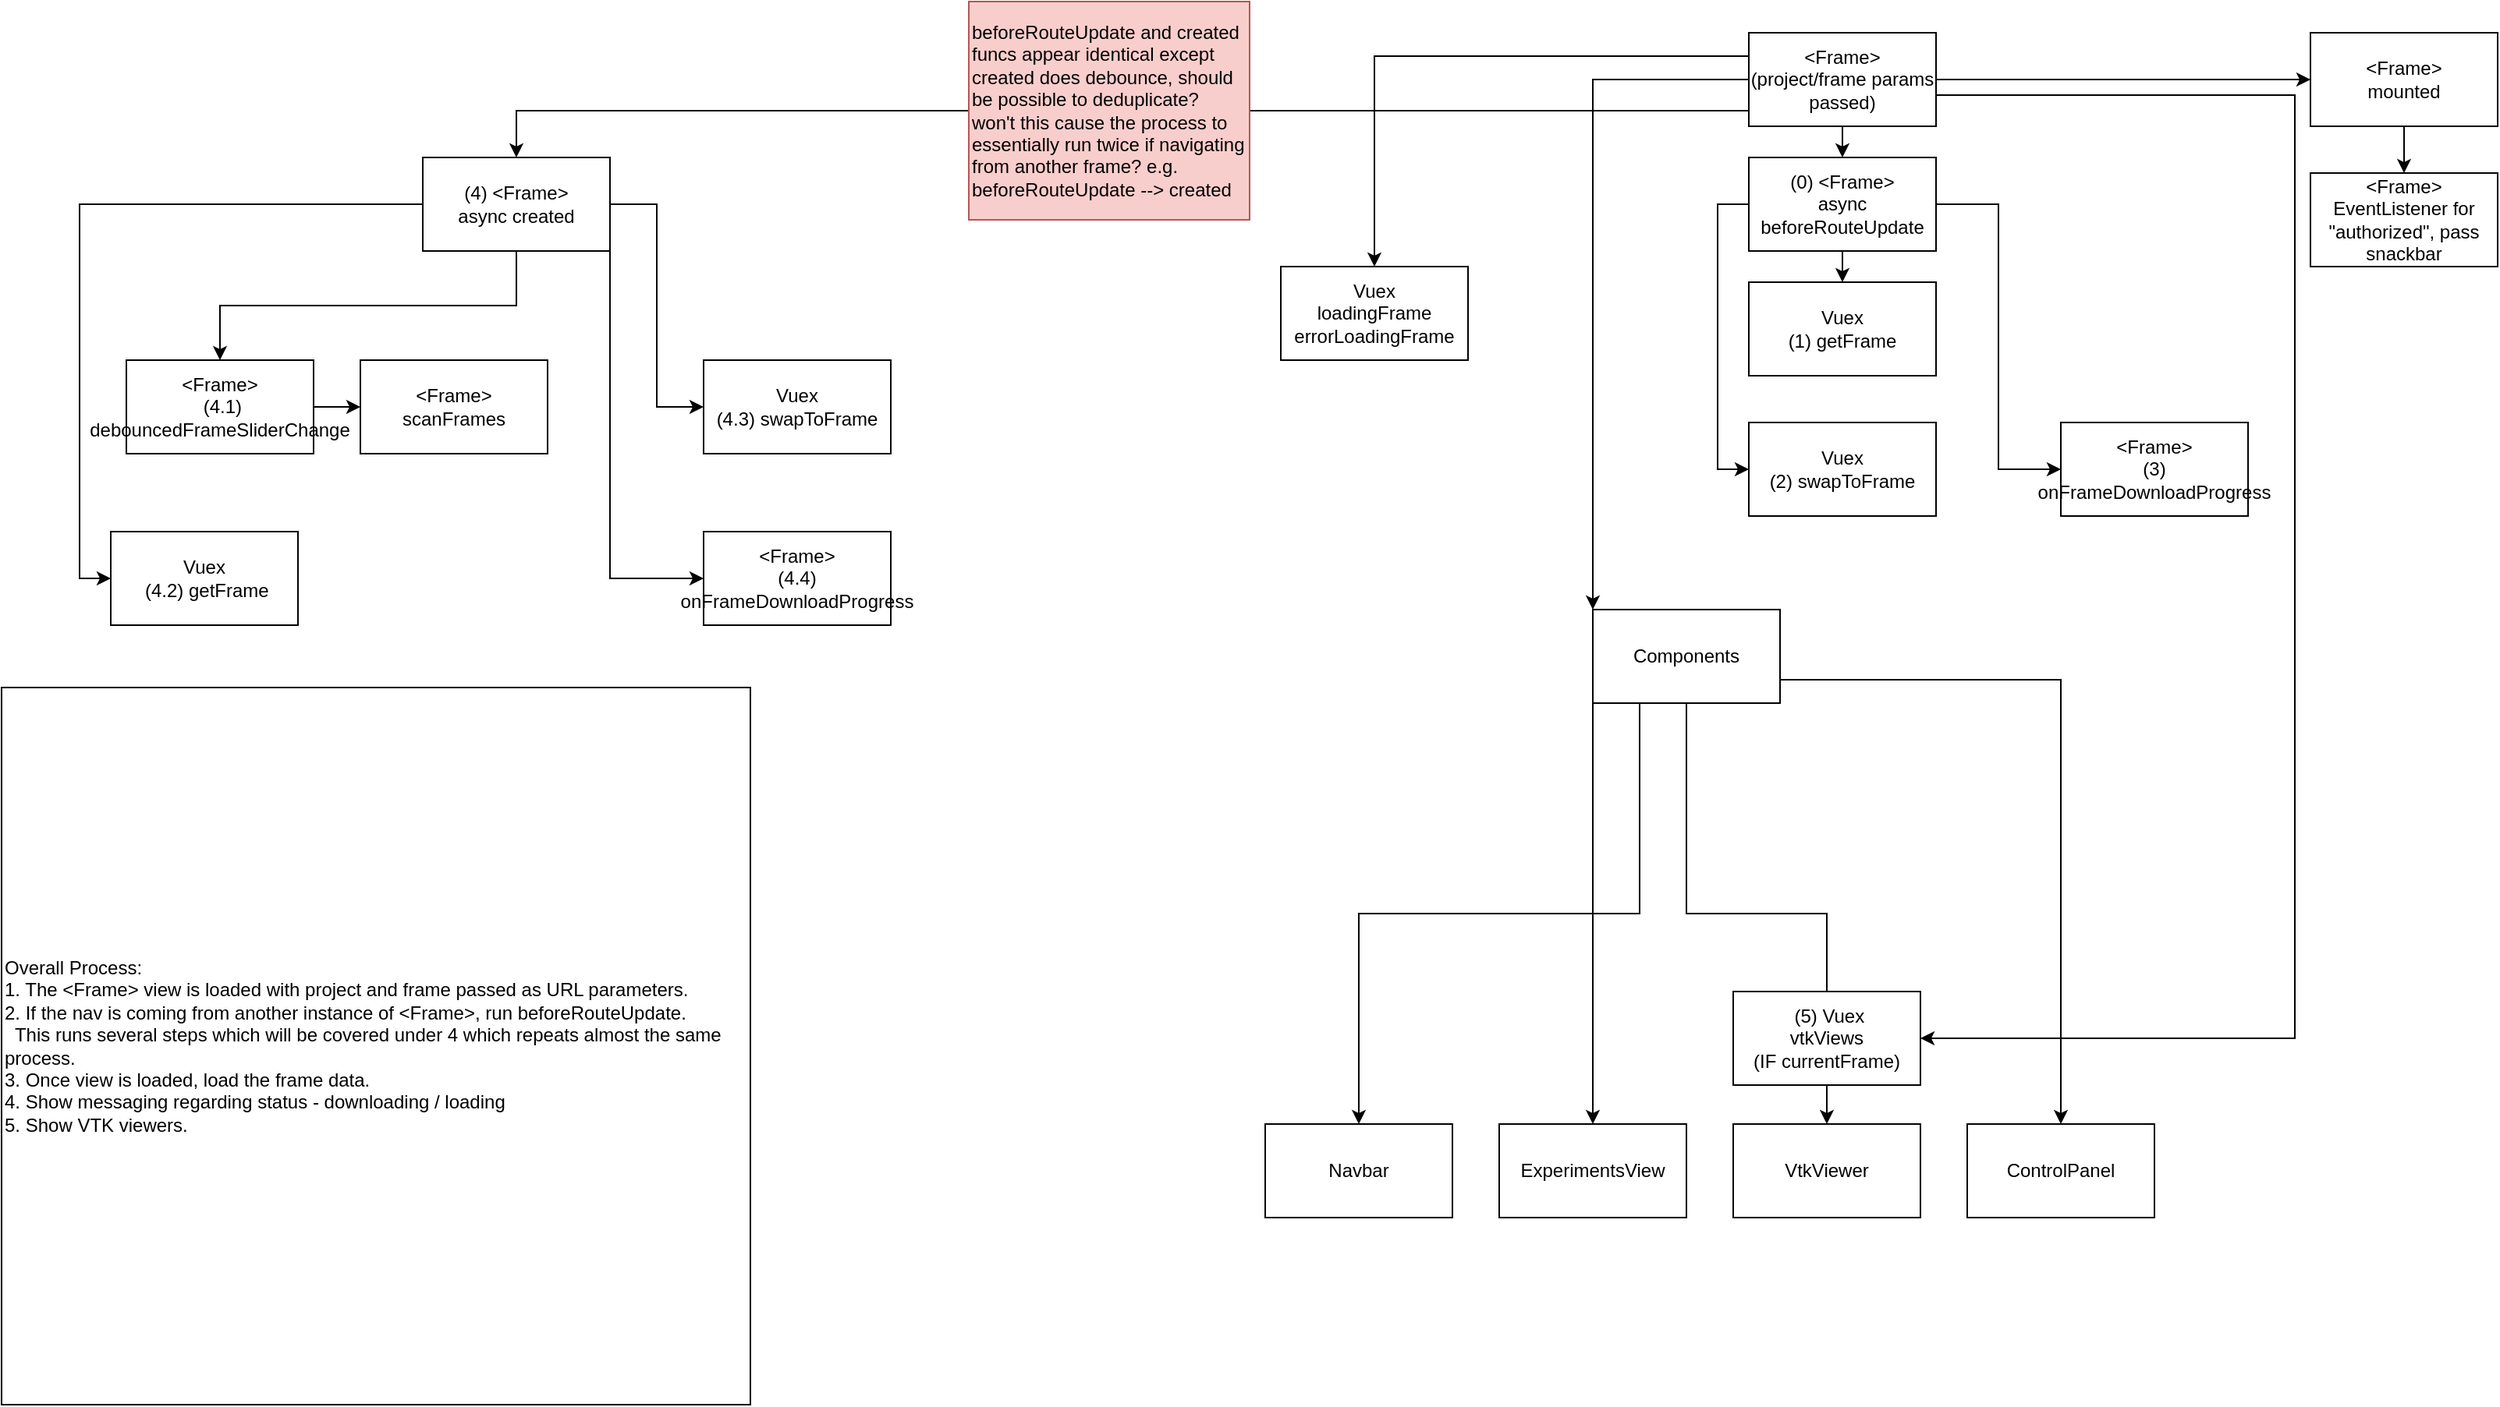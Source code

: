 <mxfile version="20.3.0" type="device"><diagram id="Zu9LS0vWhlp2e1zMZUDX" name="Page-1"><mxGraphModel dx="2272" dy="865" grid="1" gridSize="10" guides="1" tooltips="1" connect="1" arrows="1" fold="1" page="1" pageScale="1" pageWidth="850" pageHeight="1100" math="0" shadow="0"><root><mxCell id="0"/><mxCell id="1" parent="0"/><mxCell id="X2EryYnfvVqInh5DNxk--41" style="edgeStyle=orthogonalEdgeStyle;rounded=0;orthogonalLoop=1;jettySize=auto;html=1;exitX=0.5;exitY=1;exitDx=0;exitDy=0;entryX=0.5;entryY=0;entryDx=0;entryDy=0;" edge="1" parent="1" source="X2EryYnfvVqInh5DNxk--33" target="X2EryYnfvVqInh5DNxk--36"><mxGeometry relative="1" as="geometry"/></mxCell><mxCell id="X2EryYnfvVqInh5DNxk--4" style="edgeStyle=orthogonalEdgeStyle;rounded=0;orthogonalLoop=1;jettySize=auto;html=1;exitX=0.5;exitY=1;exitDx=0;exitDy=0;entryX=0.5;entryY=0;entryDx=0;entryDy=0;" edge="1" parent="1" source="X2EryYnfvVqInh5DNxk--1" target="X2EryYnfvVqInh5DNxk--3"><mxGeometry relative="1" as="geometry"/></mxCell><mxCell id="X2EryYnfvVqInh5DNxk--18" style="edgeStyle=orthogonalEdgeStyle;rounded=0;orthogonalLoop=1;jettySize=auto;html=1;exitX=0;exitY=0.5;exitDx=0;exitDy=0;entryX=0.5;entryY=0;entryDx=0;entryDy=0;" edge="1" parent="1" source="X2EryYnfvVqInh5DNxk--1" target="X2EryYnfvVqInh5DNxk--15"><mxGeometry relative="1" as="geometry"><Array as="points"><mxPoint x="320" y="90"/><mxPoint x="-470" y="90"/></Array></mxGeometry></mxCell><mxCell id="X2EryYnfvVqInh5DNxk--27" style="edgeStyle=orthogonalEdgeStyle;rounded=0;orthogonalLoop=1;jettySize=auto;html=1;exitX=1;exitY=0.5;exitDx=0;exitDy=0;" edge="1" parent="1" source="X2EryYnfvVqInh5DNxk--1" target="X2EryYnfvVqInh5DNxk--26"><mxGeometry relative="1" as="geometry"/></mxCell><mxCell id="X2EryYnfvVqInh5DNxk--32" style="edgeStyle=orthogonalEdgeStyle;rounded=0;orthogonalLoop=1;jettySize=auto;html=1;exitX=1;exitY=0.5;exitDx=0;exitDy=0;" edge="1" parent="1" source="X2EryYnfvVqInh5DNxk--1" target="X2EryYnfvVqInh5DNxk--31"><mxGeometry relative="1" as="geometry"><Array as="points"><mxPoint x="440" y="80"/><mxPoint x="670" y="80"/></Array></mxGeometry></mxCell><mxCell id="X2EryYnfvVqInh5DNxk--38" style="edgeStyle=orthogonalEdgeStyle;rounded=0;orthogonalLoop=1;jettySize=auto;html=1;exitX=0;exitY=0.5;exitDx=0;exitDy=0;" edge="1" parent="1" source="X2EryYnfvVqInh5DNxk--1" target="X2EryYnfvVqInh5DNxk--33"><mxGeometry relative="1" as="geometry"><Array as="points"><mxPoint x="220" y="70"/></Array></mxGeometry></mxCell><mxCell id="X2EryYnfvVqInh5DNxk--48" style="edgeStyle=orthogonalEdgeStyle;rounded=0;orthogonalLoop=1;jettySize=auto;html=1;exitX=0;exitY=0.25;exitDx=0;exitDy=0;entryX=0.5;entryY=0;entryDx=0;entryDy=0;" edge="1" parent="1" source="X2EryYnfvVqInh5DNxk--1" target="X2EryYnfvVqInh5DNxk--46"><mxGeometry relative="1" as="geometry"/></mxCell><mxCell id="X2EryYnfvVqInh5DNxk--1" value="&amp;lt;Frame&amp;gt;&lt;br&gt;(project/frame params passed)" style="rounded=0;whiteSpace=wrap;html=1;" vertex="1" parent="1"><mxGeometry x="320" y="40" width="120" height="60" as="geometry"/></mxCell><mxCell id="X2EryYnfvVqInh5DNxk--6" style="edgeStyle=orthogonalEdgeStyle;rounded=0;orthogonalLoop=1;jettySize=auto;html=1;exitX=0.5;exitY=1;exitDx=0;exitDy=0;entryX=0.5;entryY=0;entryDx=0;entryDy=0;" edge="1" parent="1" source="X2EryYnfvVqInh5DNxk--3" target="X2EryYnfvVqInh5DNxk--5"><mxGeometry relative="1" as="geometry"/></mxCell><mxCell id="X2EryYnfvVqInh5DNxk--11" style="edgeStyle=orthogonalEdgeStyle;rounded=0;orthogonalLoop=1;jettySize=auto;html=1;exitX=0;exitY=0.5;exitDx=0;exitDy=0;entryX=0;entryY=0.5;entryDx=0;entryDy=0;" edge="1" parent="1" source="X2EryYnfvVqInh5DNxk--3" target="X2EryYnfvVqInh5DNxk--10"><mxGeometry relative="1" as="geometry"/></mxCell><mxCell id="X2EryYnfvVqInh5DNxk--14" style="edgeStyle=orthogonalEdgeStyle;rounded=0;orthogonalLoop=1;jettySize=auto;html=1;entryX=0;entryY=0.5;entryDx=0;entryDy=0;" edge="1" parent="1" source="X2EryYnfvVqInh5DNxk--3" target="X2EryYnfvVqInh5DNxk--12"><mxGeometry relative="1" as="geometry"/></mxCell><mxCell id="X2EryYnfvVqInh5DNxk--3" value="(0) &amp;lt;Frame&amp;gt;&lt;br&gt;async beforeRouteUpdate" style="rounded=0;whiteSpace=wrap;html=1;" vertex="1" parent="1"><mxGeometry x="320" y="120" width="120" height="60" as="geometry"/></mxCell><mxCell id="X2EryYnfvVqInh5DNxk--5" value="Vuex&lt;br&gt;(1) getFrame" style="rounded=0;whiteSpace=wrap;html=1;" vertex="1" parent="1"><mxGeometry x="320" y="200" width="120" height="60" as="geometry"/></mxCell><mxCell id="X2EryYnfvVqInh5DNxk--10" value="Vuex&lt;br&gt;(2) swapToFrame" style="rounded=0;whiteSpace=wrap;html=1;" vertex="1" parent="1"><mxGeometry x="320" y="290" width="120" height="60" as="geometry"/></mxCell><mxCell id="X2EryYnfvVqInh5DNxk--12" value="&amp;lt;Frame&amp;gt;&lt;br&gt;(3) onFrameDownloadProgress" style="rounded=0;whiteSpace=wrap;html=1;" vertex="1" parent="1"><mxGeometry x="520" y="290" width="120" height="60" as="geometry"/></mxCell><mxCell id="X2EryYnfvVqInh5DNxk--17" style="edgeStyle=orthogonalEdgeStyle;rounded=0;orthogonalLoop=1;jettySize=auto;html=1;exitX=0.5;exitY=1;exitDx=0;exitDy=0;" edge="1" parent="1" source="X2EryYnfvVqInh5DNxk--15" target="X2EryYnfvVqInh5DNxk--16"><mxGeometry relative="1" as="geometry"/></mxCell><mxCell id="X2EryYnfvVqInh5DNxk--21" style="edgeStyle=orthogonalEdgeStyle;rounded=0;orthogonalLoop=1;jettySize=auto;html=1;exitX=0;exitY=0.5;exitDx=0;exitDy=0;entryX=0;entryY=0.5;entryDx=0;entryDy=0;" edge="1" parent="1" source="X2EryYnfvVqInh5DNxk--15" target="X2EryYnfvVqInh5DNxk--20"><mxGeometry relative="1" as="geometry"/></mxCell><mxCell id="X2EryYnfvVqInh5DNxk--23" style="edgeStyle=orthogonalEdgeStyle;rounded=0;orthogonalLoop=1;jettySize=auto;html=1;exitX=1;exitY=0.5;exitDx=0;exitDy=0;entryX=0;entryY=0.5;entryDx=0;entryDy=0;" edge="1" parent="1" source="X2EryYnfvVqInh5DNxk--15" target="X2EryYnfvVqInh5DNxk--22"><mxGeometry relative="1" as="geometry"/></mxCell><mxCell id="X2EryYnfvVqInh5DNxk--25" style="edgeStyle=orthogonalEdgeStyle;rounded=0;orthogonalLoop=1;jettySize=auto;html=1;exitX=1;exitY=0.75;exitDx=0;exitDy=0;entryX=0;entryY=0.5;entryDx=0;entryDy=0;" edge="1" parent="1" source="X2EryYnfvVqInh5DNxk--15" target="X2EryYnfvVqInh5DNxk--24"><mxGeometry relative="1" as="geometry"><Array as="points"><mxPoint x="-410" y="370"/><mxPoint x="-410" y="370"/><mxPoint x="-410" y="390"/></Array></mxGeometry></mxCell><mxCell id="X2EryYnfvVqInh5DNxk--15" value="(4) &amp;lt;Frame&amp;gt;&lt;br&gt;async created" style="rounded=0;whiteSpace=wrap;html=1;" vertex="1" parent="1"><mxGeometry x="-530" y="120" width="120" height="60" as="geometry"/></mxCell><mxCell id="X2EryYnfvVqInh5DNxk--45" style="edgeStyle=orthogonalEdgeStyle;rounded=0;orthogonalLoop=1;jettySize=auto;html=1;exitX=1;exitY=0.5;exitDx=0;exitDy=0;entryX=0;entryY=0.5;entryDx=0;entryDy=0;" edge="1" parent="1" source="X2EryYnfvVqInh5DNxk--16" target="X2EryYnfvVqInh5DNxk--44"><mxGeometry relative="1" as="geometry"/></mxCell><mxCell id="X2EryYnfvVqInh5DNxk--16" value="&amp;lt;Frame&amp;gt;&lt;br&gt;&amp;nbsp;(4.1) debouncedFrameSliderChange" style="rounded=0;whiteSpace=wrap;html=1;" vertex="1" parent="1"><mxGeometry x="-720" y="250" width="120" height="60" as="geometry"/></mxCell><mxCell id="X2EryYnfvVqInh5DNxk--20" value="Vuex&lt;br&gt;&amp;nbsp;(4.2) getFrame" style="rounded=0;whiteSpace=wrap;html=1;" vertex="1" parent="1"><mxGeometry x="-730" y="360" width="120" height="60" as="geometry"/></mxCell><mxCell id="X2EryYnfvVqInh5DNxk--22" value="Vuex&lt;br&gt;(4.3) swapToFrame" style="rounded=0;whiteSpace=wrap;html=1;" vertex="1" parent="1"><mxGeometry x="-350" y="250" width="120" height="60" as="geometry"/></mxCell><mxCell id="X2EryYnfvVqInh5DNxk--24" value="&amp;lt;Frame&amp;gt;&lt;br&gt;(4.4)&lt;br&gt;onFrameDownloadProgress" style="rounded=0;whiteSpace=wrap;html=1;" vertex="1" parent="1"><mxGeometry x="-350" y="360" width="120" height="60" as="geometry"/></mxCell><mxCell id="X2EryYnfvVqInh5DNxk--30" value="" style="edgeStyle=orthogonalEdgeStyle;rounded=0;orthogonalLoop=1;jettySize=auto;html=1;" edge="1" parent="1" source="X2EryYnfvVqInh5DNxk--26" target="X2EryYnfvVqInh5DNxk--28"><mxGeometry relative="1" as="geometry"/></mxCell><mxCell id="X2EryYnfvVqInh5DNxk--26" value="&amp;lt;Frame&amp;gt;&lt;br&gt;mounted" style="rounded=0;whiteSpace=wrap;html=1;" vertex="1" parent="1"><mxGeometry x="680" y="40" width="120" height="60" as="geometry"/></mxCell><mxCell id="X2EryYnfvVqInh5DNxk--28" value="&amp;lt;Frame&amp;gt;&lt;br&gt;EventListener for &quot;authorized&quot;, pass snackbar" style="rounded=0;whiteSpace=wrap;html=1;" vertex="1" parent="1"><mxGeometry x="680" y="130" width="120" height="60" as="geometry"/></mxCell><mxCell id="X2EryYnfvVqInh5DNxk--31" value="&amp;nbsp;(5) Vuex&lt;br&gt;vtkViews&lt;br&gt;(IF currentFrame)" style="rounded=0;whiteSpace=wrap;html=1;" vertex="1" parent="1"><mxGeometry x="310" y="655" width="120" height="60" as="geometry"/></mxCell><mxCell id="X2EryYnfvVqInh5DNxk--39" style="edgeStyle=orthogonalEdgeStyle;rounded=0;orthogonalLoop=1;jettySize=auto;html=1;exitX=0;exitY=1;exitDx=0;exitDy=0;entryX=0.5;entryY=0;entryDx=0;entryDy=0;" edge="1" parent="1" source="X2EryYnfvVqInh5DNxk--33" target="X2EryYnfvVqInh5DNxk--34"><mxGeometry relative="1" as="geometry"/></mxCell><mxCell id="X2EryYnfvVqInh5DNxk--40" style="edgeStyle=orthogonalEdgeStyle;rounded=0;orthogonalLoop=1;jettySize=auto;html=1;exitX=0.25;exitY=1;exitDx=0;exitDy=0;" edge="1" parent="1" source="X2EryYnfvVqInh5DNxk--33" target="X2EryYnfvVqInh5DNxk--35"><mxGeometry relative="1" as="geometry"/></mxCell><mxCell id="X2EryYnfvVqInh5DNxk--42" style="edgeStyle=orthogonalEdgeStyle;rounded=0;orthogonalLoop=1;jettySize=auto;html=1;exitX=1;exitY=0.75;exitDx=0;exitDy=0;entryX=0.5;entryY=0;entryDx=0;entryDy=0;startArrow=none;" edge="1" parent="1" source="X2EryYnfvVqInh5DNxk--33" target="X2EryYnfvVqInh5DNxk--37"><mxGeometry relative="1" as="geometry"><mxPoint x="410" y="660" as="sourcePoint"/></mxGeometry></mxCell><mxCell id="X2EryYnfvVqInh5DNxk--33" value="Components" style="rounded=0;whiteSpace=wrap;html=1;" vertex="1" parent="1"><mxGeometry x="220" y="410" width="120" height="60" as="geometry"/></mxCell><mxCell id="X2EryYnfvVqInh5DNxk--34" value="Navbar" style="rounded=0;whiteSpace=wrap;html=1;" vertex="1" parent="1"><mxGeometry x="10" y="740" width="120" height="60" as="geometry"/></mxCell><mxCell id="X2EryYnfvVqInh5DNxk--35" value="ExperimentsView" style="rounded=0;whiteSpace=wrap;html=1;" vertex="1" parent="1"><mxGeometry x="160" y="740" width="120" height="60" as="geometry"/></mxCell><mxCell id="X2EryYnfvVqInh5DNxk--36" value="VtkViewer" style="rounded=0;whiteSpace=wrap;html=1;" vertex="1" parent="1"><mxGeometry x="310" y="740" width="120" height="60" as="geometry"/></mxCell><mxCell id="X2EryYnfvVqInh5DNxk--37" value="ControlPanel" style="rounded=0;whiteSpace=wrap;html=1;" vertex="1" parent="1"><mxGeometry x="460" y="740" width="120" height="60" as="geometry"/></mxCell><mxCell id="X2EryYnfvVqInh5DNxk--43" value="beforeRouteUpdate and created funcs appear identical except created does debounce, should be possible to deduplicate?&lt;br&gt;won't this cause the process to essentially run twice if navigating from another frame? e.g. beforeRouteUpdate --&amp;gt; created" style="rounded=0;whiteSpace=wrap;html=1;fillColor=#f8cecc;strokeColor=#b85450;align=left;" vertex="1" parent="1"><mxGeometry x="-180" y="20" width="180" height="140" as="geometry"/></mxCell><mxCell id="X2EryYnfvVqInh5DNxk--44" value="&amp;lt;Frame&amp;gt;&lt;br&gt;scanFrames" style="rounded=0;whiteSpace=wrap;html=1;" vertex="1" parent="1"><mxGeometry x="-570" y="250" width="120" height="60" as="geometry"/></mxCell><mxCell id="X2EryYnfvVqInh5DNxk--46" value="Vuex&lt;br&gt;loadingFrame&lt;br&gt;errorLoadingFrame" style="rounded=0;whiteSpace=wrap;html=1;" vertex="1" parent="1"><mxGeometry x="20" y="190" width="120" height="60" as="geometry"/></mxCell><mxCell id="X2EryYnfvVqInh5DNxk--50" value="Overall Process:&lt;br&gt;1. The &amp;lt;Frame&amp;gt; view is loaded with project and frame passed as URL parameters.&lt;br&gt;2. If the nav is coming from another instance of &amp;lt;Frame&amp;gt;, run beforeRouteUpdate.&lt;br&gt;&amp;nbsp; This runs several steps which will be covered under 4 which repeats almost the same process.&lt;br&gt;3. Once view is loaded, load the frame data.&lt;br&gt;4. Show messaging regarding status - downloading / loading&lt;br&gt;5. Show VTK viewers." style="rounded=0;whiteSpace=wrap;html=1;align=left;" vertex="1" parent="1"><mxGeometry x="-800" y="460" width="480" height="460" as="geometry"/></mxCell></root></mxGraphModel></diagram></mxfile>